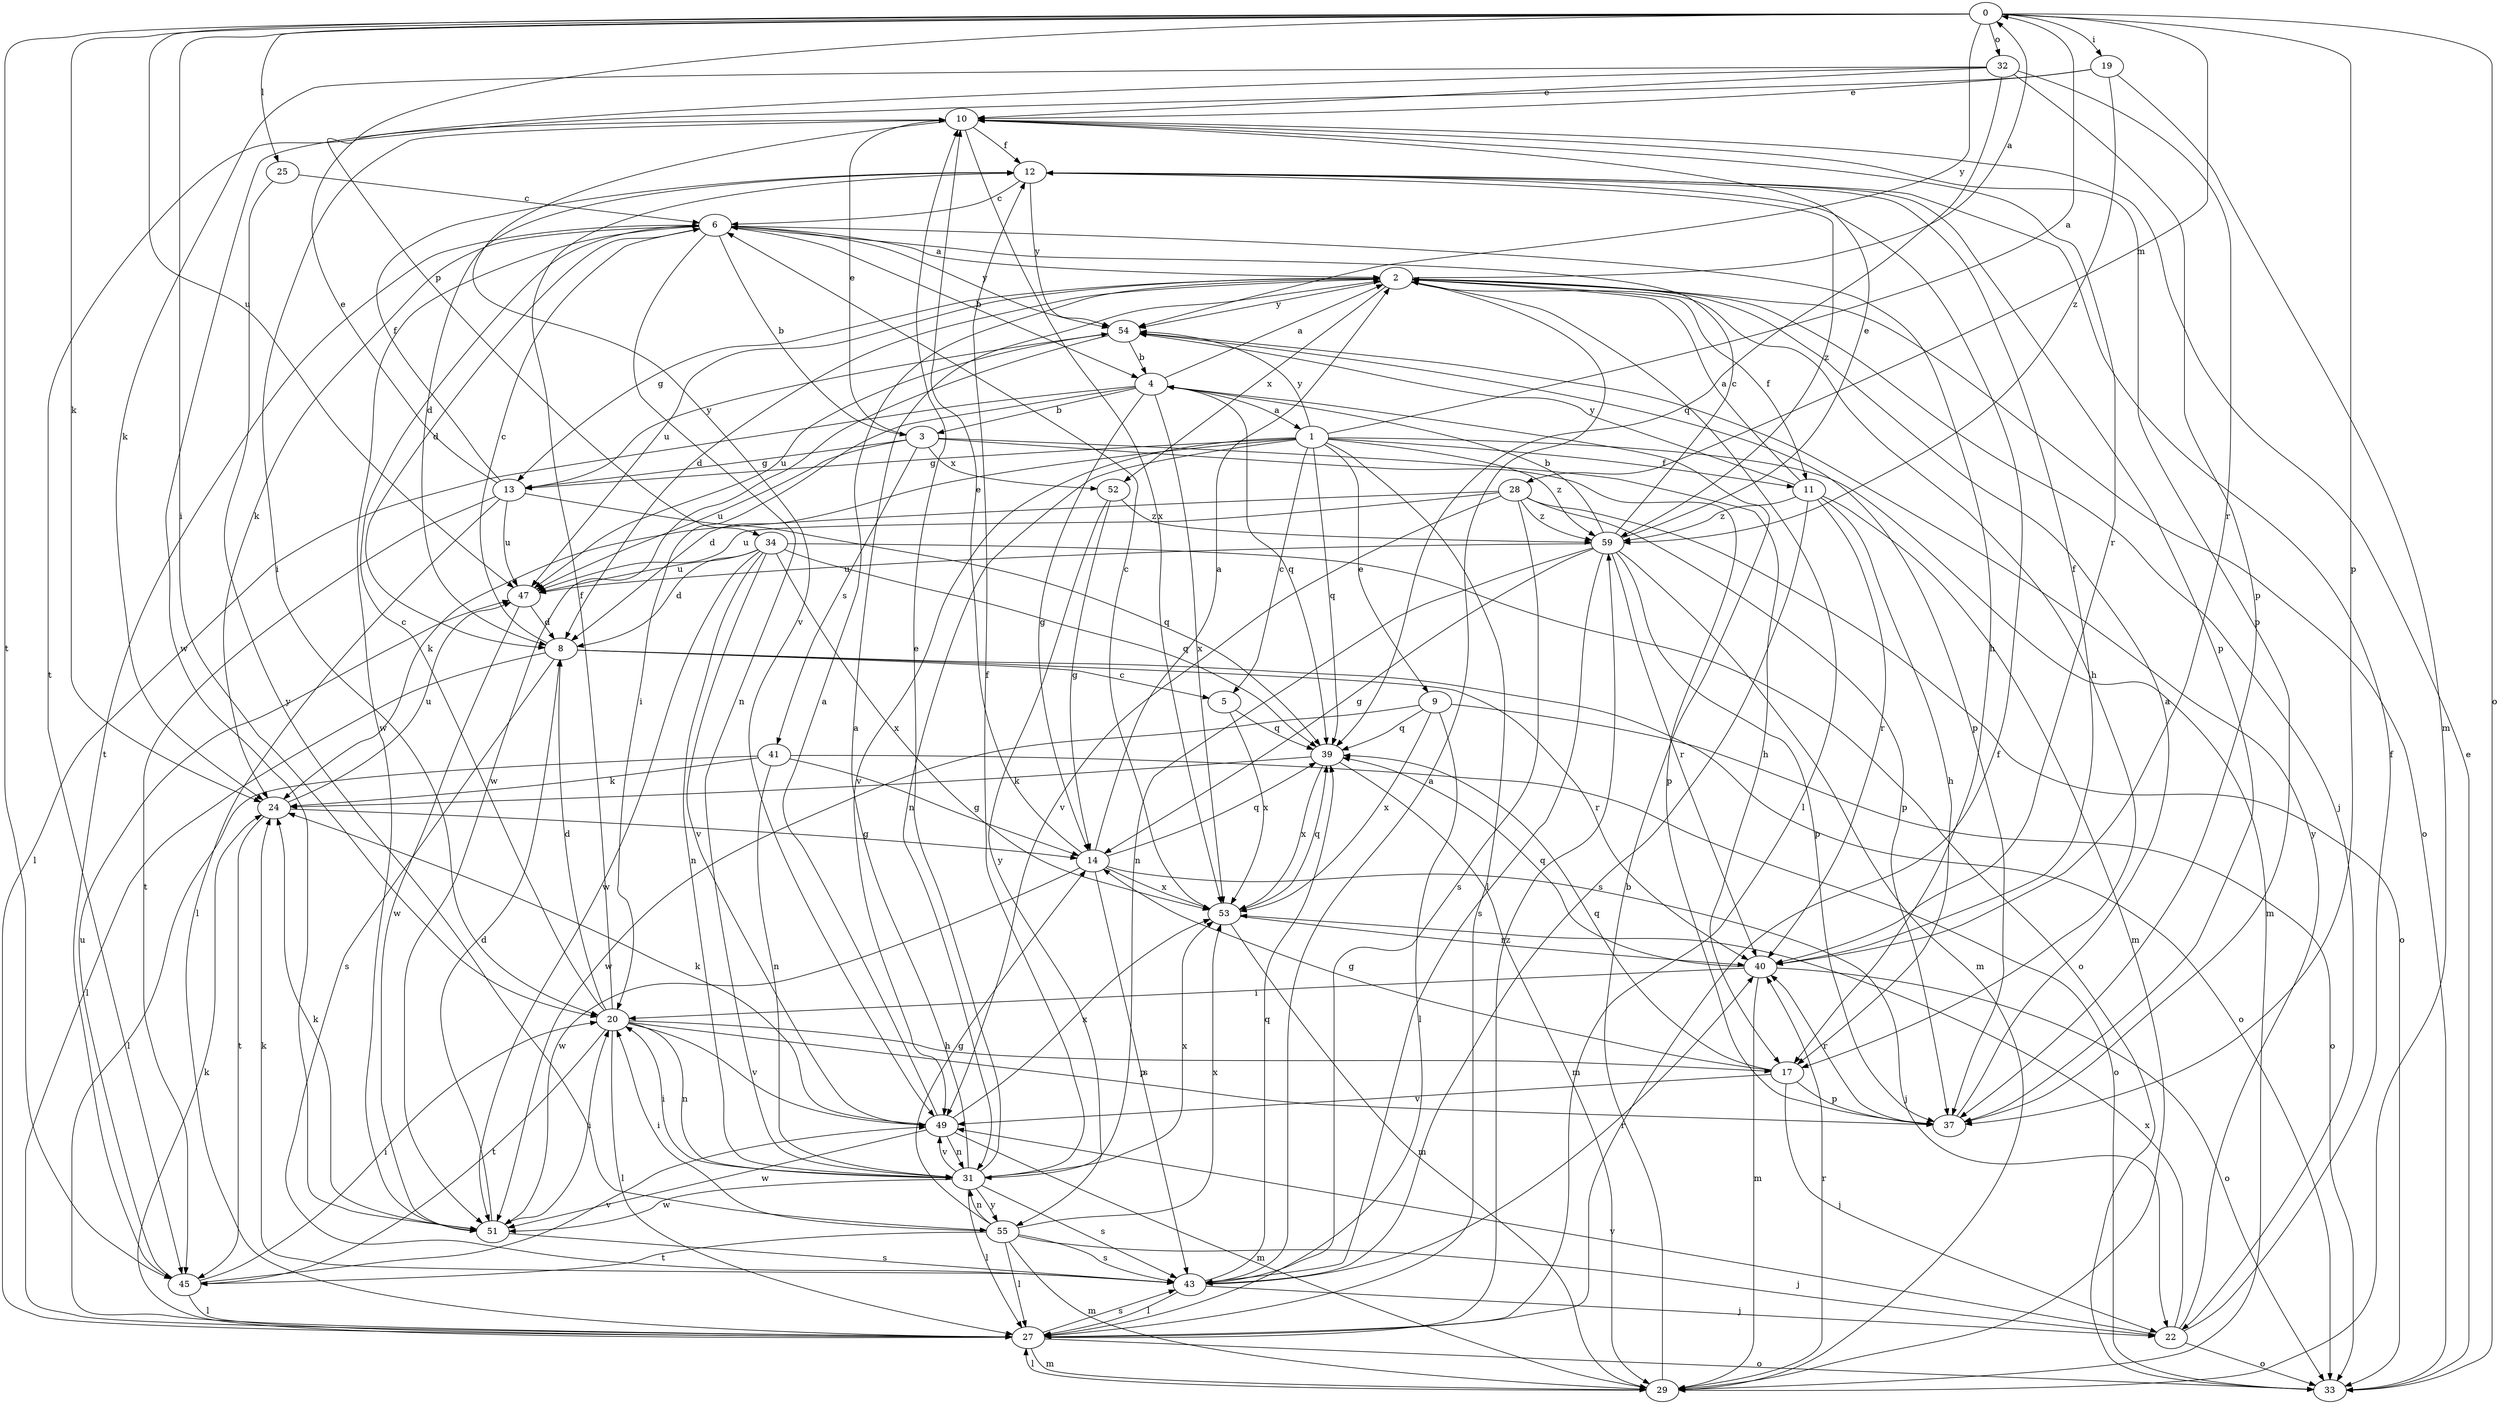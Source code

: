 strict digraph  {
0;
1;
2;
3;
4;
5;
6;
8;
9;
10;
11;
12;
13;
14;
17;
19;
20;
22;
24;
25;
27;
28;
29;
31;
32;
33;
34;
37;
39;
40;
41;
43;
45;
47;
49;
51;
52;
53;
54;
55;
59;
0 -> 19  [label=i];
0 -> 20  [label=i];
0 -> 24  [label=k];
0 -> 25  [label=l];
0 -> 28  [label=m];
0 -> 32  [label=o];
0 -> 33  [label=o];
0 -> 34  [label=p];
0 -> 37  [label=p];
0 -> 45  [label=t];
0 -> 47  [label=u];
0 -> 54  [label=y];
1 -> 0  [label=a];
1 -> 5  [label=c];
1 -> 8  [label=d];
1 -> 9  [label=e];
1 -> 11  [label=f];
1 -> 13  [label=g];
1 -> 27  [label=l];
1 -> 29  [label=m];
1 -> 31  [label=n];
1 -> 39  [label=q];
1 -> 49  [label=v];
1 -> 54  [label=y];
1 -> 59  [label=z];
2 -> 0  [label=a];
2 -> 8  [label=d];
2 -> 11  [label=f];
2 -> 13  [label=g];
2 -> 17  [label=h];
2 -> 22  [label=j];
2 -> 27  [label=l];
2 -> 33  [label=o];
2 -> 47  [label=u];
2 -> 52  [label=x];
2 -> 54  [label=y];
3 -> 10  [label=e];
3 -> 13  [label=g];
3 -> 17  [label=h];
3 -> 37  [label=p];
3 -> 41  [label=s];
3 -> 47  [label=u];
3 -> 52  [label=x];
4 -> 1  [label=a];
4 -> 2  [label=a];
4 -> 3  [label=b];
4 -> 14  [label=g];
4 -> 20  [label=i];
4 -> 27  [label=l];
4 -> 39  [label=q];
4 -> 53  [label=x];
5 -> 39  [label=q];
5 -> 53  [label=x];
6 -> 2  [label=a];
6 -> 3  [label=b];
6 -> 4  [label=b];
6 -> 8  [label=d];
6 -> 17  [label=h];
6 -> 24  [label=k];
6 -> 31  [label=n];
6 -> 45  [label=t];
6 -> 51  [label=w];
6 -> 54  [label=y];
8 -> 5  [label=c];
8 -> 6  [label=c];
8 -> 27  [label=l];
8 -> 33  [label=o];
8 -> 40  [label=r];
8 -> 43  [label=s];
9 -> 27  [label=l];
9 -> 33  [label=o];
9 -> 39  [label=q];
9 -> 51  [label=w];
9 -> 53  [label=x];
10 -> 12  [label=f];
10 -> 20  [label=i];
10 -> 37  [label=p];
10 -> 40  [label=r];
10 -> 49  [label=v];
10 -> 53  [label=x];
11 -> 2  [label=a];
11 -> 17  [label=h];
11 -> 29  [label=m];
11 -> 40  [label=r];
11 -> 43  [label=s];
11 -> 54  [label=y];
11 -> 59  [label=z];
12 -> 6  [label=c];
12 -> 8  [label=d];
12 -> 37  [label=p];
12 -> 54  [label=y];
12 -> 59  [label=z];
13 -> 10  [label=e];
13 -> 12  [label=f];
13 -> 27  [label=l];
13 -> 39  [label=q];
13 -> 45  [label=t];
13 -> 47  [label=u];
13 -> 54  [label=y];
14 -> 2  [label=a];
14 -> 10  [label=e];
14 -> 22  [label=j];
14 -> 39  [label=q];
14 -> 43  [label=s];
14 -> 51  [label=w];
14 -> 53  [label=x];
17 -> 14  [label=g];
17 -> 22  [label=j];
17 -> 37  [label=p];
17 -> 39  [label=q];
17 -> 49  [label=v];
19 -> 10  [label=e];
19 -> 29  [label=m];
19 -> 45  [label=t];
19 -> 59  [label=z];
20 -> 6  [label=c];
20 -> 8  [label=d];
20 -> 12  [label=f];
20 -> 17  [label=h];
20 -> 27  [label=l];
20 -> 31  [label=n];
20 -> 37  [label=p];
20 -> 45  [label=t];
20 -> 49  [label=v];
22 -> 12  [label=f];
22 -> 33  [label=o];
22 -> 49  [label=v];
22 -> 53  [label=x];
22 -> 54  [label=y];
24 -> 14  [label=g];
24 -> 45  [label=t];
24 -> 47  [label=u];
25 -> 6  [label=c];
25 -> 55  [label=y];
27 -> 12  [label=f];
27 -> 24  [label=k];
27 -> 29  [label=m];
27 -> 33  [label=o];
27 -> 43  [label=s];
27 -> 59  [label=z];
28 -> 24  [label=k];
28 -> 33  [label=o];
28 -> 37  [label=p];
28 -> 43  [label=s];
28 -> 47  [label=u];
28 -> 49  [label=v];
28 -> 59  [label=z];
29 -> 4  [label=b];
29 -> 27  [label=l];
29 -> 40  [label=r];
31 -> 2  [label=a];
31 -> 10  [label=e];
31 -> 12  [label=f];
31 -> 20  [label=i];
31 -> 27  [label=l];
31 -> 43  [label=s];
31 -> 49  [label=v];
31 -> 51  [label=w];
31 -> 53  [label=x];
31 -> 55  [label=y];
32 -> 10  [label=e];
32 -> 24  [label=k];
32 -> 37  [label=p];
32 -> 39  [label=q];
32 -> 40  [label=r];
32 -> 51  [label=w];
33 -> 10  [label=e];
34 -> 8  [label=d];
34 -> 31  [label=n];
34 -> 33  [label=o];
34 -> 39  [label=q];
34 -> 47  [label=u];
34 -> 49  [label=v];
34 -> 51  [label=w];
34 -> 53  [label=x];
37 -> 2  [label=a];
37 -> 40  [label=r];
39 -> 24  [label=k];
39 -> 29  [label=m];
39 -> 53  [label=x];
40 -> 12  [label=f];
40 -> 20  [label=i];
40 -> 29  [label=m];
40 -> 33  [label=o];
40 -> 39  [label=q];
41 -> 14  [label=g];
41 -> 24  [label=k];
41 -> 27  [label=l];
41 -> 31  [label=n];
41 -> 33  [label=o];
43 -> 2  [label=a];
43 -> 22  [label=j];
43 -> 24  [label=k];
43 -> 27  [label=l];
43 -> 39  [label=q];
43 -> 40  [label=r];
45 -> 20  [label=i];
45 -> 27  [label=l];
45 -> 47  [label=u];
45 -> 49  [label=v];
47 -> 8  [label=d];
47 -> 51  [label=w];
49 -> 2  [label=a];
49 -> 24  [label=k];
49 -> 29  [label=m];
49 -> 31  [label=n];
49 -> 51  [label=w];
49 -> 53  [label=x];
51 -> 8  [label=d];
51 -> 20  [label=i];
51 -> 24  [label=k];
51 -> 43  [label=s];
52 -> 14  [label=g];
52 -> 55  [label=y];
52 -> 59  [label=z];
53 -> 6  [label=c];
53 -> 29  [label=m];
53 -> 39  [label=q];
53 -> 40  [label=r];
54 -> 4  [label=b];
54 -> 37  [label=p];
54 -> 47  [label=u];
54 -> 51  [label=w];
55 -> 14  [label=g];
55 -> 20  [label=i];
55 -> 22  [label=j];
55 -> 27  [label=l];
55 -> 29  [label=m];
55 -> 31  [label=n];
55 -> 43  [label=s];
55 -> 45  [label=t];
55 -> 53  [label=x];
59 -> 4  [label=b];
59 -> 6  [label=c];
59 -> 10  [label=e];
59 -> 14  [label=g];
59 -> 29  [label=m];
59 -> 31  [label=n];
59 -> 37  [label=p];
59 -> 40  [label=r];
59 -> 43  [label=s];
59 -> 47  [label=u];
}
